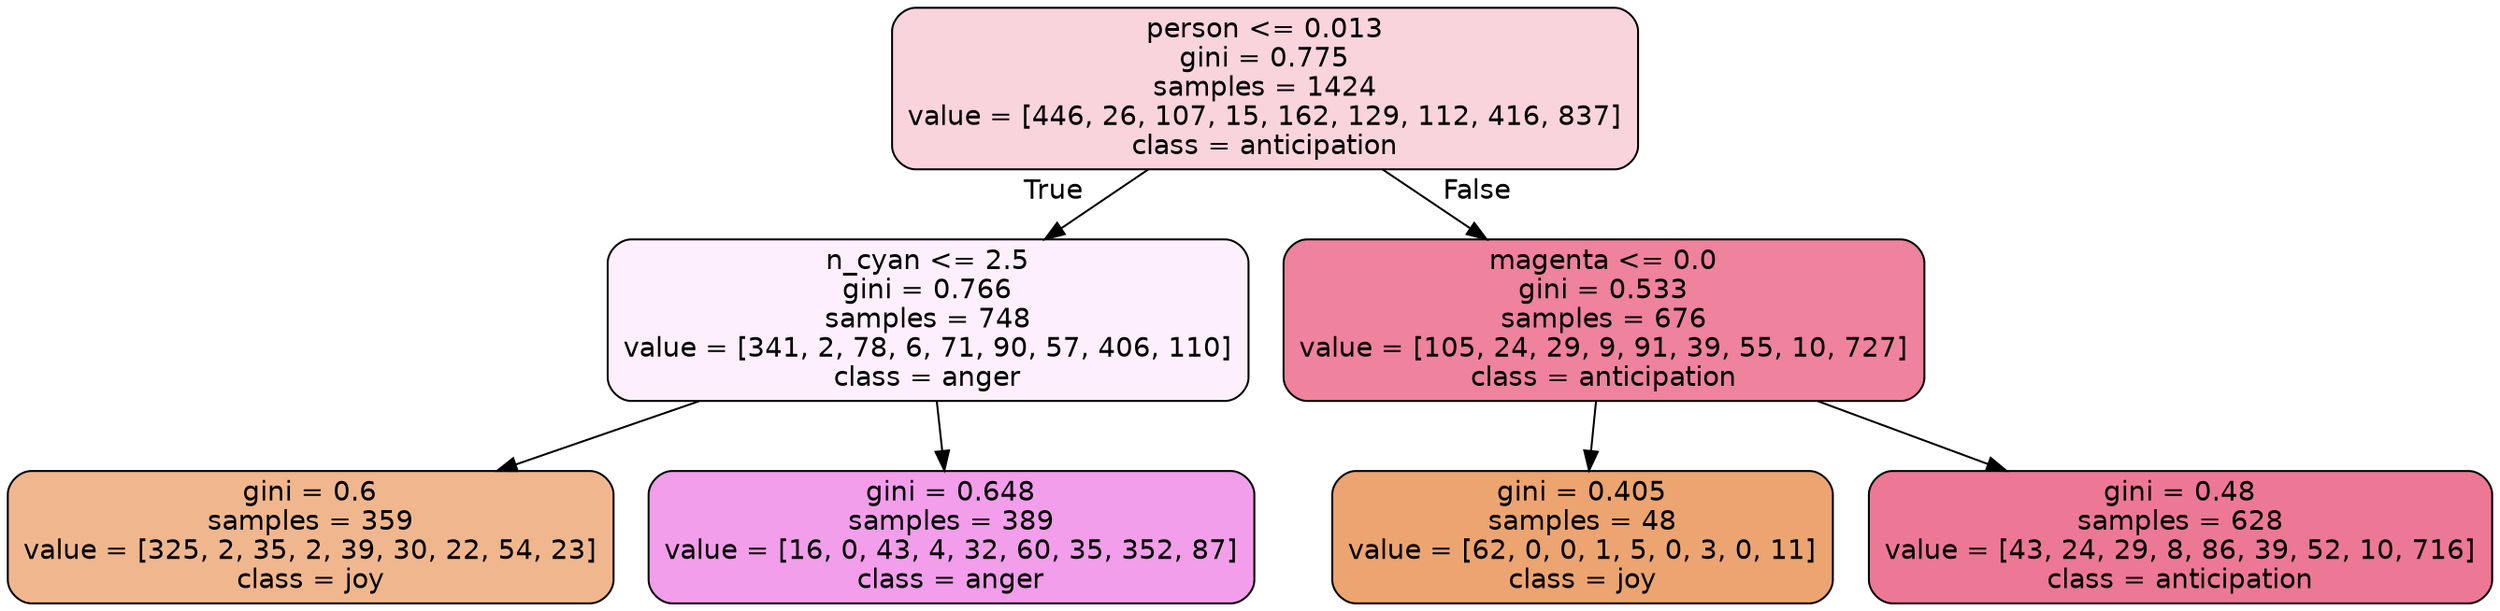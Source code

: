 digraph Tree {
node [shape=box, style="filled, rounded", color="black", fontname=helvetica] ;
edge [fontname=helvetica] ;
0 [label="person <= 0.013\ngini = 0.775\nsamples = 1424\nvalue = [446, 26, 107, 15, 162, 129, 112, 416, 837]\nclass = anticipation", fillcolor="#e5396437"] ;
1 [label="n_cyan <= 2.5\ngini = 0.766\nsamples = 748\nvalue = [341, 2, 78, 6, 71, 90, 57, 406, 110]\nclass = anger", fillcolor="#e539d714"] ;
0 -> 1 [labeldistance=2.5, labelangle=45, headlabel="True"] ;
2 [label="gini = 0.6\nsamples = 359\nvalue = [325, 2, 35, 2, 39, 30, 22, 54, 23]\nclass = joy", fillcolor="#e5813991"] ;
1 -> 2 ;
3 [label="gini = 0.648\nsamples = 389\nvalue = [16, 0, 43, 4, 32, 60, 35, 352, 87]\nclass = anger", fillcolor="#e539d77d"] ;
1 -> 3 ;
4 [label="magenta <= 0.0\ngini = 0.533\nsamples = 676\nvalue = [105, 24, 29, 9, 91, 39, 55, 10, 727]\nclass = anticipation", fillcolor="#e53964a1"] ;
0 -> 4 [labeldistance=2.5, labelangle=-45, headlabel="False"] ;
5 [label="gini = 0.405\nsamples = 48\nvalue = [62, 0, 0, 1, 5, 0, 3, 0, 11]\nclass = joy", fillcolor="#e58139b7"] ;
4 -> 5 ;
6 [label="gini = 0.48\nsamples = 628\nvalue = [43, 24, 29, 8, 86, 39, 52, 10, 716]\nclass = anticipation", fillcolor="#e53964ae"] ;
4 -> 6 ;
}